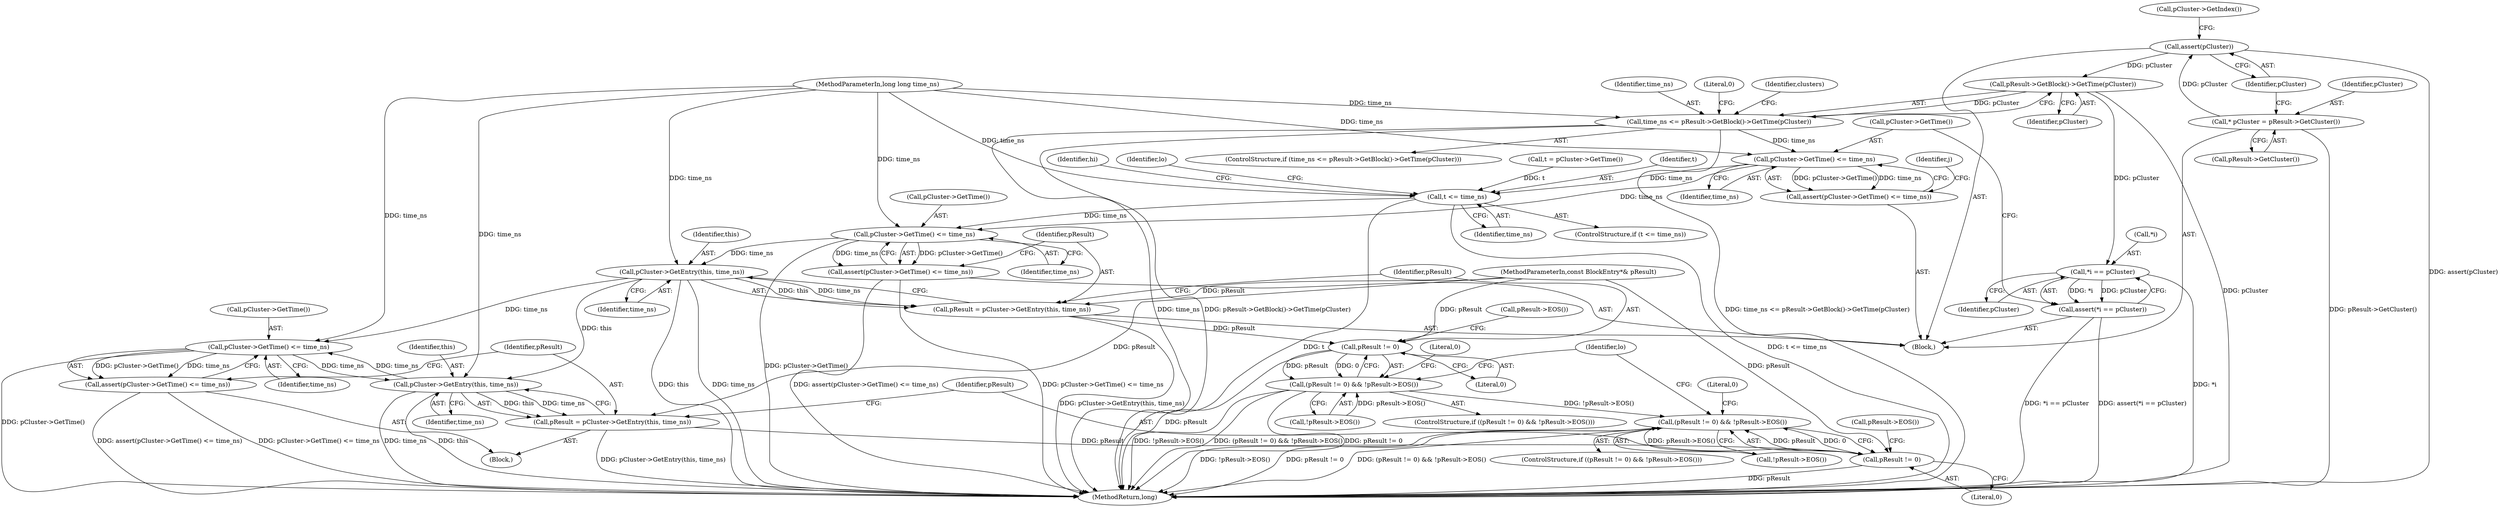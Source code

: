 digraph "0_Android_cc274e2abe8b2a6698a5c47d8aa4bb45f1f9538d_61@API" {
"1000128" [label="(Call,assert(pCluster))"];
"1000125" [label="(Call,* pCluster = pResult->GetCluster())"];
"1000137" [label="(Call,pResult->GetBlock()->GetTime(pCluster))"];
"1000135" [label="(Call,time_ns <= pResult->GetBlock()->GetTime(pCluster))"];
"1000169" [label="(Call,pCluster->GetTime() <= time_ns)"];
"1000168" [label="(Call,assert(pCluster->GetTime() <= time_ns))"];
"1000218" [label="(Call,t <= time_ns)"];
"1000254" [label="(Call,pCluster->GetTime() <= time_ns)"];
"1000253" [label="(Call,assert(pCluster->GetTime() <= time_ns))"];
"1000259" [label="(Call,pCluster->GetEntry(this, time_ns))"];
"1000257" [label="(Call,pResult = pCluster->GetEntry(this, time_ns))"];
"1000264" [label="(Call,pResult != 0)"];
"1000263" [label="(Call,(pResult != 0) && !pResult->EOS())"];
"1000293" [label="(Call,(pResult != 0) && !pResult->EOS())"];
"1000284" [label="(Call,pCluster->GetTime() <= time_ns)"];
"1000283" [label="(Call,assert(pCluster->GetTime() <= time_ns))"];
"1000289" [label="(Call,pCluster->GetEntry(this, time_ns))"];
"1000287" [label="(Call,pResult = pCluster->GetEntry(this, time_ns))"];
"1000294" [label="(Call,pResult != 0)"];
"1000164" [label="(Call,*i == pCluster)"];
"1000163" [label="(Call,assert(*i == pCluster))"];
"1000136" [label="(Identifier,time_ns)"];
"1000222" [label="(Identifier,lo)"];
"1000288" [label="(Identifier,pResult)"];
"1000263" [label="(Call,(pResult != 0) && !pResult->EOS())"];
"1000264" [label="(Call,pResult != 0)"];
"1000165" [label="(Call,*i)"];
"1000104" [label="(MethodParameterIn,long long time_ns)"];
"1000105" [label="(MethodParameterIn,const BlockEntry*& pResult)"];
"1000283" [label="(Call,assert(pCluster->GetTime() <= time_ns))"];
"1000126" [label="(Identifier,pCluster)"];
"1000259" [label="(Call,pCluster->GetEntry(this, time_ns))"];
"1000171" [label="(Identifier,time_ns)"];
"1000135" [label="(Call,time_ns <= pResult->GetBlock()->GetTime(pCluster))"];
"1000286" [label="(Identifier,time_ns)"];
"1000256" [label="(Identifier,time_ns)"];
"1000163" [label="(Call,assert(*i == pCluster))"];
"1000167" [label="(Identifier,pCluster)"];
"1000262" [label="(ControlStructure,if ((pResult != 0) && !pResult->EOS()))"];
"1000164" [label="(Call,*i == pCluster)"];
"1000170" [label="(Call,pCluster->GetTime())"];
"1000214" [label="(Call,t = pCluster->GetTime())"];
"1000134" [label="(ControlStructure,if (time_ns <= pResult->GetBlock()->GetTime(pCluster)))"];
"1000255" [label="(Call,pCluster->GetTime())"];
"1000257" [label="(Call,pResult = pCluster->GetEntry(this, time_ns))"];
"1000138" [label="(Identifier,pCluster)"];
"1000169" [label="(Call,pCluster->GetTime() <= time_ns)"];
"1000129" [label="(Identifier,pCluster)"];
"1000291" [label="(Identifier,time_ns)"];
"1000290" [label="(Identifier,this)"];
"1000298" [label="(Call,pResult->EOS())"];
"1000254" [label="(Call,pCluster->GetTime() <= time_ns)"];
"1000258" [label="(Identifier,pResult)"];
"1000265" [label="(Identifier,pResult)"];
"1000127" [label="(Call,pResult->GetCluster())"];
"1000253" [label="(Call,assert(pCluster->GetTime() <= time_ns))"];
"1000270" [label="(Literal,0)"];
"1000306" [label="(MethodReturn,long)"];
"1000287" [label="(Call,pResult = pCluster->GetEntry(this, time_ns))"];
"1000219" [label="(Identifier,t)"];
"1000168" [label="(Call,assert(pCluster->GetTime() <= time_ns))"];
"1000106" [label="(Block,)"];
"1000128" [label="(Call,assert(pCluster))"];
"1000217" [label="(ControlStructure,if (t <= time_ns))"];
"1000289" [label="(Call,pCluster->GetEntry(this, time_ns))"];
"1000296" [label="(Literal,0)"];
"1000261" [label="(Identifier,time_ns)"];
"1000220" [label="(Identifier,time_ns)"];
"1000295" [label="(Identifier,pResult)"];
"1000285" [label="(Call,pCluster->GetTime())"];
"1000140" [label="(Literal,0)"];
"1000218" [label="(Call,t <= time_ns)"];
"1000142" [label="(Identifier,clusters)"];
"1000125" [label="(Call,* pCluster = pResult->GetCluster())"];
"1000260" [label="(Identifier,this)"];
"1000273" [label="(Identifier,lo)"];
"1000292" [label="(ControlStructure,if ((pResult != 0) && !pResult->EOS()))"];
"1000300" [label="(Literal,0)"];
"1000137" [label="(Call,pResult->GetBlock()->GetTime(pCluster))"];
"1000173" [label="(Identifier,j)"];
"1000284" [label="(Call,pCluster->GetTime() <= time_ns)"];
"1000266" [label="(Literal,0)"];
"1000293" [label="(Call,(pResult != 0) && !pResult->EOS())"];
"1000294" [label="(Call,pResult != 0)"];
"1000297" [label="(Call,!pResult->EOS())"];
"1000268" [label="(Call,pResult->EOS())"];
"1000267" [label="(Call,!pResult->EOS())"];
"1000275" [label="(Block,)"];
"1000132" [label="(Call,pCluster->GetIndex())"];
"1000228" [label="(Identifier,hi)"];
"1000128" -> "1000106"  [label="AST: "];
"1000128" -> "1000129"  [label="CFG: "];
"1000129" -> "1000128"  [label="AST: "];
"1000132" -> "1000128"  [label="CFG: "];
"1000128" -> "1000306"  [label="DDG: assert(pCluster)"];
"1000125" -> "1000128"  [label="DDG: pCluster"];
"1000128" -> "1000137"  [label="DDG: pCluster"];
"1000125" -> "1000106"  [label="AST: "];
"1000125" -> "1000127"  [label="CFG: "];
"1000126" -> "1000125"  [label="AST: "];
"1000127" -> "1000125"  [label="AST: "];
"1000129" -> "1000125"  [label="CFG: "];
"1000125" -> "1000306"  [label="DDG: pResult->GetCluster()"];
"1000137" -> "1000135"  [label="AST: "];
"1000137" -> "1000138"  [label="CFG: "];
"1000138" -> "1000137"  [label="AST: "];
"1000135" -> "1000137"  [label="CFG: "];
"1000137" -> "1000306"  [label="DDG: pCluster"];
"1000137" -> "1000135"  [label="DDG: pCluster"];
"1000137" -> "1000164"  [label="DDG: pCluster"];
"1000135" -> "1000134"  [label="AST: "];
"1000136" -> "1000135"  [label="AST: "];
"1000140" -> "1000135"  [label="CFG: "];
"1000142" -> "1000135"  [label="CFG: "];
"1000135" -> "1000306"  [label="DDG: time_ns <= pResult->GetBlock()->GetTime(pCluster)"];
"1000135" -> "1000306"  [label="DDG: time_ns"];
"1000135" -> "1000306"  [label="DDG: pResult->GetBlock()->GetTime(pCluster)"];
"1000104" -> "1000135"  [label="DDG: time_ns"];
"1000135" -> "1000169"  [label="DDG: time_ns"];
"1000169" -> "1000168"  [label="AST: "];
"1000169" -> "1000171"  [label="CFG: "];
"1000170" -> "1000169"  [label="AST: "];
"1000171" -> "1000169"  [label="AST: "];
"1000168" -> "1000169"  [label="CFG: "];
"1000169" -> "1000168"  [label="DDG: pCluster->GetTime()"];
"1000169" -> "1000168"  [label="DDG: time_ns"];
"1000104" -> "1000169"  [label="DDG: time_ns"];
"1000169" -> "1000218"  [label="DDG: time_ns"];
"1000169" -> "1000254"  [label="DDG: time_ns"];
"1000168" -> "1000106"  [label="AST: "];
"1000173" -> "1000168"  [label="CFG: "];
"1000218" -> "1000217"  [label="AST: "];
"1000218" -> "1000220"  [label="CFG: "];
"1000219" -> "1000218"  [label="AST: "];
"1000220" -> "1000218"  [label="AST: "];
"1000222" -> "1000218"  [label="CFG: "];
"1000228" -> "1000218"  [label="CFG: "];
"1000218" -> "1000306"  [label="DDG: t"];
"1000218" -> "1000306"  [label="DDG: t <= time_ns"];
"1000214" -> "1000218"  [label="DDG: t"];
"1000104" -> "1000218"  [label="DDG: time_ns"];
"1000218" -> "1000254"  [label="DDG: time_ns"];
"1000254" -> "1000253"  [label="AST: "];
"1000254" -> "1000256"  [label="CFG: "];
"1000255" -> "1000254"  [label="AST: "];
"1000256" -> "1000254"  [label="AST: "];
"1000253" -> "1000254"  [label="CFG: "];
"1000254" -> "1000306"  [label="DDG: pCluster->GetTime()"];
"1000254" -> "1000253"  [label="DDG: pCluster->GetTime()"];
"1000254" -> "1000253"  [label="DDG: time_ns"];
"1000104" -> "1000254"  [label="DDG: time_ns"];
"1000254" -> "1000259"  [label="DDG: time_ns"];
"1000253" -> "1000106"  [label="AST: "];
"1000258" -> "1000253"  [label="CFG: "];
"1000253" -> "1000306"  [label="DDG: assert(pCluster->GetTime() <= time_ns)"];
"1000253" -> "1000306"  [label="DDG: pCluster->GetTime() <= time_ns"];
"1000259" -> "1000257"  [label="AST: "];
"1000259" -> "1000261"  [label="CFG: "];
"1000260" -> "1000259"  [label="AST: "];
"1000261" -> "1000259"  [label="AST: "];
"1000257" -> "1000259"  [label="CFG: "];
"1000259" -> "1000306"  [label="DDG: this"];
"1000259" -> "1000306"  [label="DDG: time_ns"];
"1000259" -> "1000257"  [label="DDG: this"];
"1000259" -> "1000257"  [label="DDG: time_ns"];
"1000104" -> "1000259"  [label="DDG: time_ns"];
"1000259" -> "1000284"  [label="DDG: time_ns"];
"1000259" -> "1000289"  [label="DDG: this"];
"1000257" -> "1000106"  [label="AST: "];
"1000258" -> "1000257"  [label="AST: "];
"1000265" -> "1000257"  [label="CFG: "];
"1000257" -> "1000306"  [label="DDG: pCluster->GetEntry(this, time_ns)"];
"1000105" -> "1000257"  [label="DDG: pResult"];
"1000257" -> "1000264"  [label="DDG: pResult"];
"1000264" -> "1000263"  [label="AST: "];
"1000264" -> "1000266"  [label="CFG: "];
"1000265" -> "1000264"  [label="AST: "];
"1000266" -> "1000264"  [label="AST: "];
"1000268" -> "1000264"  [label="CFG: "];
"1000263" -> "1000264"  [label="CFG: "];
"1000264" -> "1000306"  [label="DDG: pResult"];
"1000264" -> "1000263"  [label="DDG: pResult"];
"1000264" -> "1000263"  [label="DDG: 0"];
"1000105" -> "1000264"  [label="DDG: pResult"];
"1000263" -> "1000262"  [label="AST: "];
"1000263" -> "1000267"  [label="CFG: "];
"1000267" -> "1000263"  [label="AST: "];
"1000270" -> "1000263"  [label="CFG: "];
"1000273" -> "1000263"  [label="CFG: "];
"1000263" -> "1000306"  [label="DDG: !pResult->EOS()"];
"1000263" -> "1000306"  [label="DDG: (pResult != 0) && !pResult->EOS()"];
"1000263" -> "1000306"  [label="DDG: pResult != 0"];
"1000267" -> "1000263"  [label="DDG: pResult->EOS()"];
"1000263" -> "1000293"  [label="DDG: !pResult->EOS()"];
"1000293" -> "1000292"  [label="AST: "];
"1000293" -> "1000294"  [label="CFG: "];
"1000293" -> "1000297"  [label="CFG: "];
"1000294" -> "1000293"  [label="AST: "];
"1000297" -> "1000293"  [label="AST: "];
"1000273" -> "1000293"  [label="CFG: "];
"1000300" -> "1000293"  [label="CFG: "];
"1000293" -> "1000306"  [label="DDG: !pResult->EOS()"];
"1000293" -> "1000306"  [label="DDG: pResult != 0"];
"1000293" -> "1000306"  [label="DDG: (pResult != 0) && !pResult->EOS()"];
"1000294" -> "1000293"  [label="DDG: pResult"];
"1000294" -> "1000293"  [label="DDG: 0"];
"1000297" -> "1000293"  [label="DDG: pResult->EOS()"];
"1000284" -> "1000283"  [label="AST: "];
"1000284" -> "1000286"  [label="CFG: "];
"1000285" -> "1000284"  [label="AST: "];
"1000286" -> "1000284"  [label="AST: "];
"1000283" -> "1000284"  [label="CFG: "];
"1000284" -> "1000306"  [label="DDG: pCluster->GetTime()"];
"1000284" -> "1000283"  [label="DDG: pCluster->GetTime()"];
"1000284" -> "1000283"  [label="DDG: time_ns"];
"1000289" -> "1000284"  [label="DDG: time_ns"];
"1000104" -> "1000284"  [label="DDG: time_ns"];
"1000284" -> "1000289"  [label="DDG: time_ns"];
"1000283" -> "1000275"  [label="AST: "];
"1000288" -> "1000283"  [label="CFG: "];
"1000283" -> "1000306"  [label="DDG: pCluster->GetTime() <= time_ns"];
"1000283" -> "1000306"  [label="DDG: assert(pCluster->GetTime() <= time_ns)"];
"1000289" -> "1000287"  [label="AST: "];
"1000289" -> "1000291"  [label="CFG: "];
"1000290" -> "1000289"  [label="AST: "];
"1000291" -> "1000289"  [label="AST: "];
"1000287" -> "1000289"  [label="CFG: "];
"1000289" -> "1000306"  [label="DDG: time_ns"];
"1000289" -> "1000306"  [label="DDG: this"];
"1000289" -> "1000287"  [label="DDG: this"];
"1000289" -> "1000287"  [label="DDG: time_ns"];
"1000104" -> "1000289"  [label="DDG: time_ns"];
"1000287" -> "1000275"  [label="AST: "];
"1000288" -> "1000287"  [label="AST: "];
"1000295" -> "1000287"  [label="CFG: "];
"1000287" -> "1000306"  [label="DDG: pCluster->GetEntry(this, time_ns)"];
"1000105" -> "1000287"  [label="DDG: pResult"];
"1000287" -> "1000294"  [label="DDG: pResult"];
"1000294" -> "1000296"  [label="CFG: "];
"1000295" -> "1000294"  [label="AST: "];
"1000296" -> "1000294"  [label="AST: "];
"1000298" -> "1000294"  [label="CFG: "];
"1000294" -> "1000306"  [label="DDG: pResult"];
"1000105" -> "1000294"  [label="DDG: pResult"];
"1000164" -> "1000163"  [label="AST: "];
"1000164" -> "1000167"  [label="CFG: "];
"1000165" -> "1000164"  [label="AST: "];
"1000167" -> "1000164"  [label="AST: "];
"1000163" -> "1000164"  [label="CFG: "];
"1000164" -> "1000306"  [label="DDG: *i"];
"1000164" -> "1000163"  [label="DDG: *i"];
"1000164" -> "1000163"  [label="DDG: pCluster"];
"1000163" -> "1000106"  [label="AST: "];
"1000170" -> "1000163"  [label="CFG: "];
"1000163" -> "1000306"  [label="DDG: *i == pCluster"];
"1000163" -> "1000306"  [label="DDG: assert(*i == pCluster)"];
}
